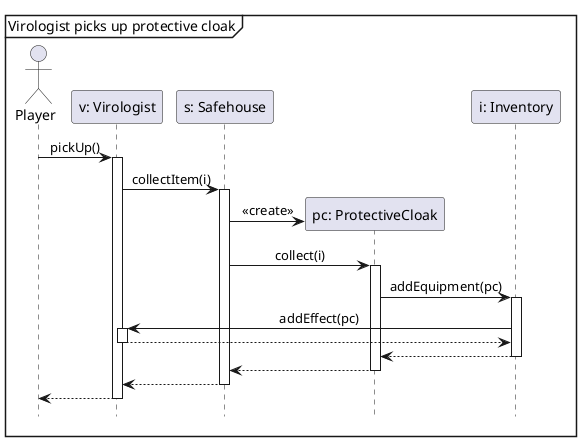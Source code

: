 @startuml
'https://plantuml.com/sequence-diagram

hide footbox
skinparam sequenceMessageAlign center

mainframe Virologist picks up protective cloak

actor Player as p
participant "v: Virologist" as v
participant "s: Safehouse" as s
participant "pc: ProtectiveCloak" as pc
participant "i: Inventory" as i

p -> v ++ : pickUp()
    v -> s ++ : collectItem(i)
        s -> pc ** : <<create>>
        s -> pc ++ : collect(i)
            pc -> i ++ : addEquipment(pc)
                i -> v ++ : addEffect(pc)
                return
            return
        return
    return
return

@enduml